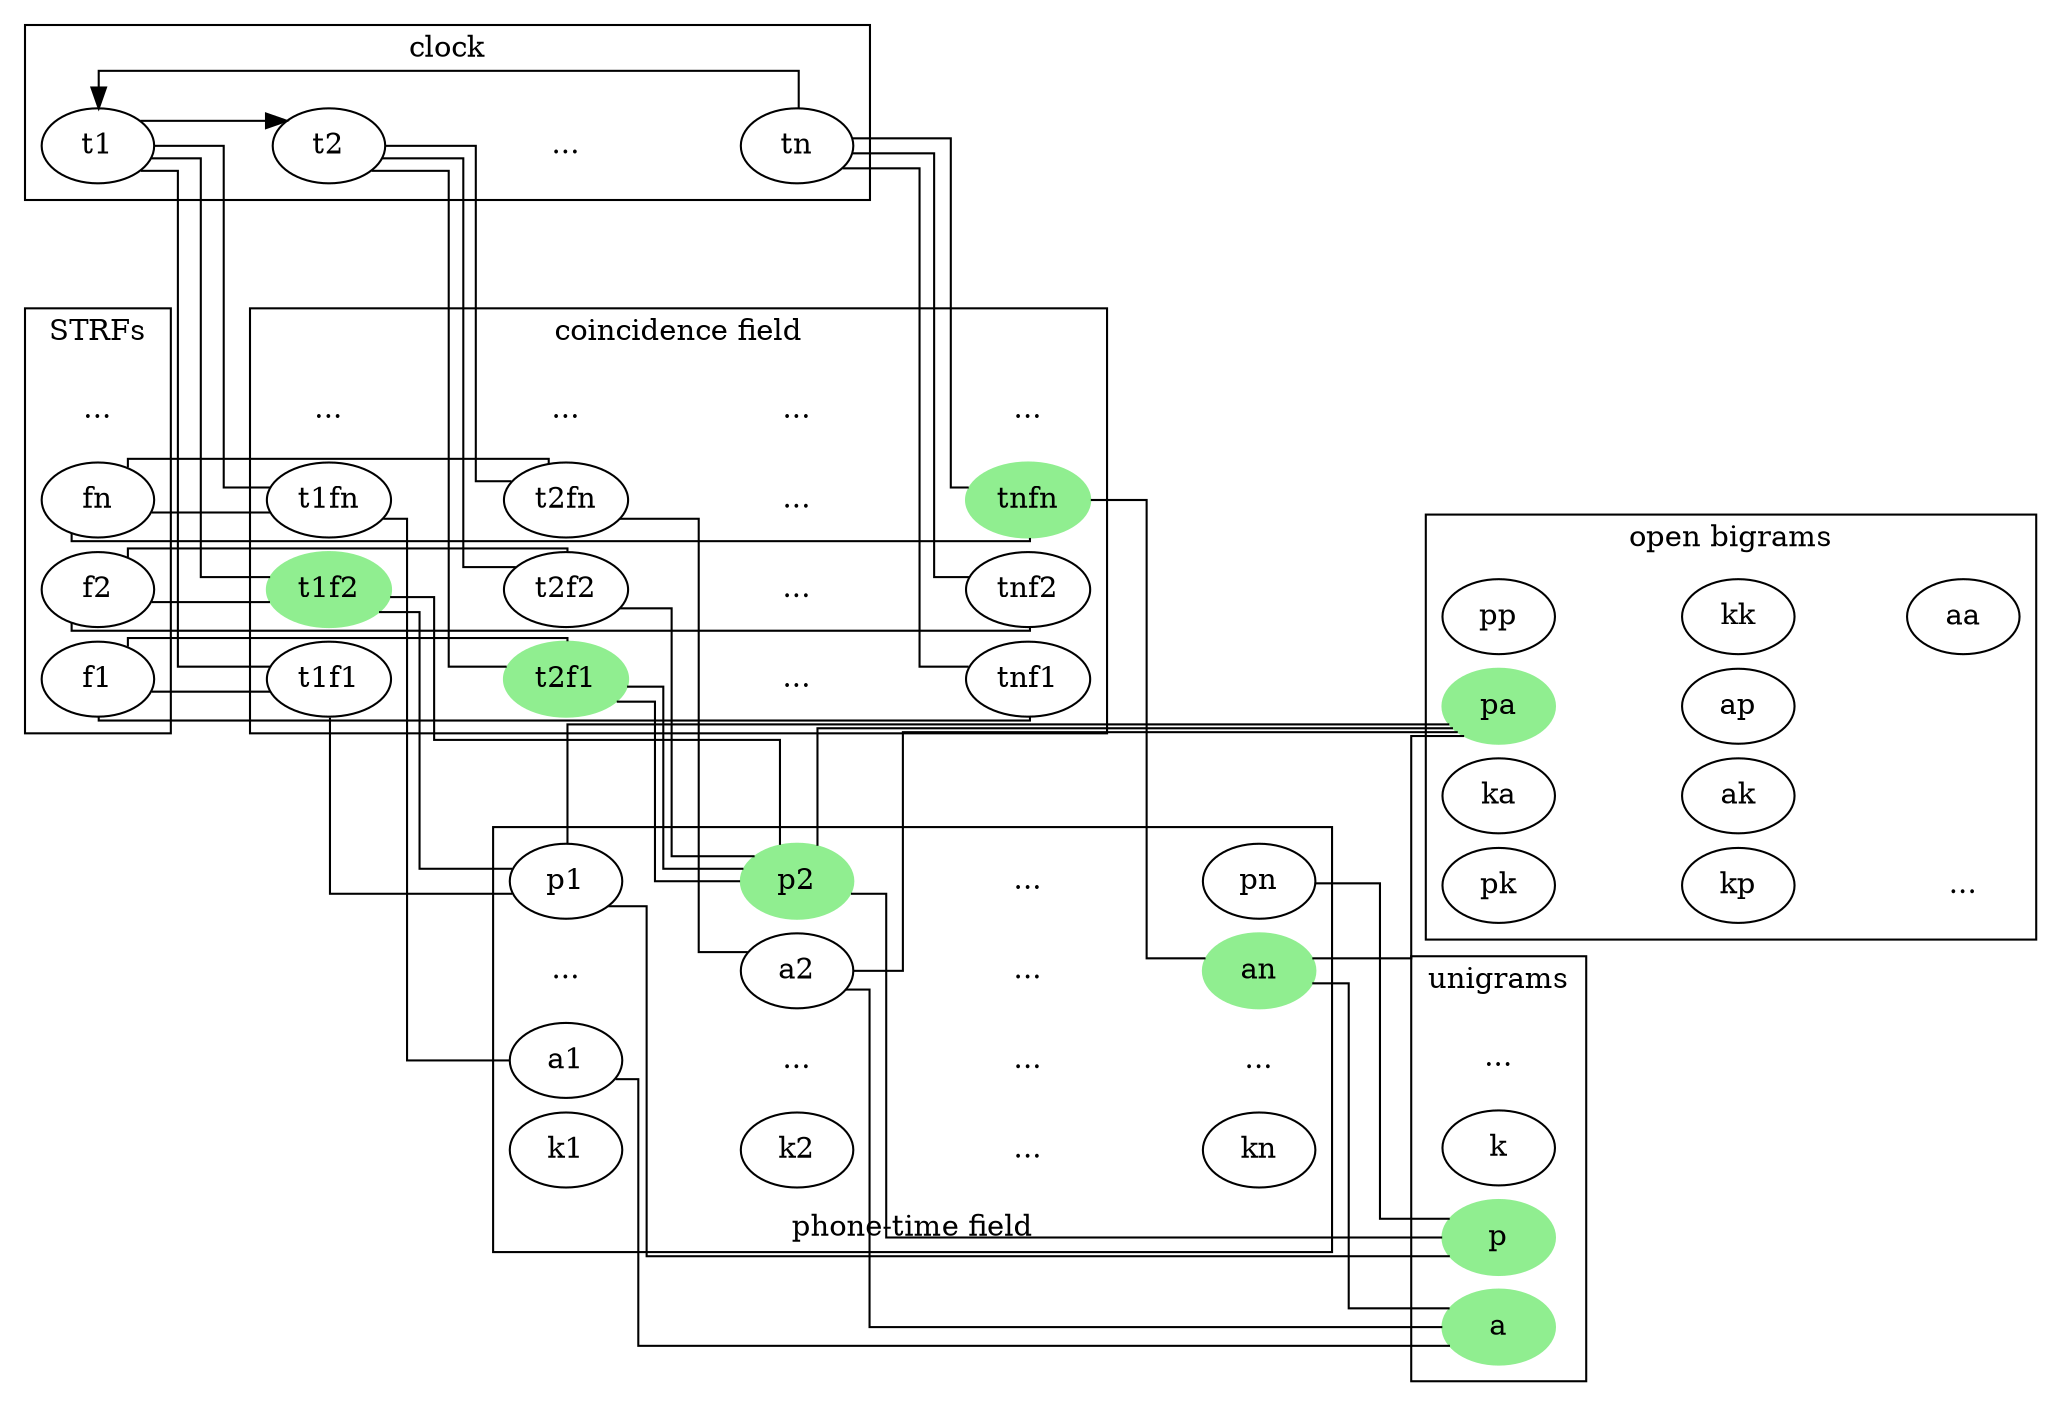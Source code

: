 digraph G {
 rankdir = LR ;
 splines = ortho
 ranksep = "0.75"
 nodesep = "0.1"
 edge [arrowhead=none]
 subgraph cluster_clock {
    t1 -> t2 [arrowhead=normal]
    t2 -> t3 -> tn [style=invis]
    tn -> t1 [arrowhead=normal]
    t3[label="...",color=white]
    label = "clock";
    labelloc = t
  }

  subgraph cluster_strf {
    {rank=same fn f2 f1}
 #   f1 -> f2 -> f3 -> fn [style=invis]
    f3[label="...",color=white]
    label="STRFs"
  }

  subgraph cluster_cs {
      t1fn -> t2fn -> t3fn -> tnfn [style=invis]
      t1f1 -> t2f1 -> t3f1 -> tnf1 [style=invis]
      t1f2 -> t2f2 -> t3f2 -> tnf2 [style=invis]
      t1f3 -> t2f3 -> t3f3 -> tnf3 [style=invis]
    
      t1,f1 -> t1f1
      t1,f2 -> t1f2
      t1,f3 -> t1f3 [style=invis]
      t1,fn -> t1fn
      t2,f1 -> t2f1
      t2,f2 -> t2f2
      t2,f3 -> t2f3 [style=invis]
      t2,fn -> t2fn
      t3,f1 -> t3f1 [style=invis]
      t3,f2 -> t3f2 [style=invis]
      t3,f3 -> t3f3 [style=invis]
      t3,fn -> t3fn [style=invis]
      tn,f1 -> tnf1
      tn,f2 -> tnf2
      tn,f3 -> tnf3 [style=invis]
      tn,fn -> tnfn
      
      t3f1, t3f2, t3f3, t3fn, t1f3, t2f3, tnf3 [color=white,label="..."]
      t1f2, t2f1, tnfn [style=filled,color=lightgreen]
      label="coincidence field"
      labelloc = t
  }
  
  subgraph cluster_cp {
      p1 -> p2 -> p3 -> pn [style=invis]
      d1 -> d2 -> d3 -> dn [style=invis]
      k1 -> k2 -> k3 -> kn [style=invis]
      a1 -> a2 -> a3 -> an [style=invis]

      t1f1,t1f2 -> p1
      t2f1,t2f2 -> p2
    #  t3f1,t3f2 -> p3 [style=invis]
    #  tnf1,tnf2 -> pn
      t2f1,t1f2 -> p2
     # t3f1,t2f2 -> p3 [style=invis]
      t1fn -> a1
      t2fn -> a2
     # t3fn -> a3 [style=invis]
      tnfn -> an
      
      d1, d2, d3, dn, p3, k3, a3 [color=white,label="..."]
      
      p2,an [style=filled,color=lightgreen]
      
      label="phone-time field"
      labelloc = b
  }
  
  subgraph cluster_uni {
      q k a p
      p1, p2, pn -> p
      a1, a2, an -> a
      p, a [style=filled,color=lightgreen]
      q [color=white, label="..."]
      label="unigrams"
  }
  
  subgraph cluster_bi {
      pp -> kk -> aa [style=invis]
      pa -> ap [style=invis]
      ka -> ak [style=invis]
      pk -> kp -> qq [style=invis]
      p2, an -> pa
      p1, a2 -> pa
    #  p1, p2, pn -> pp
      pa [style=filled,color=lightgreen]
      qq [color=white, label="..."]
      label="open bigrams"
  }
 
}
